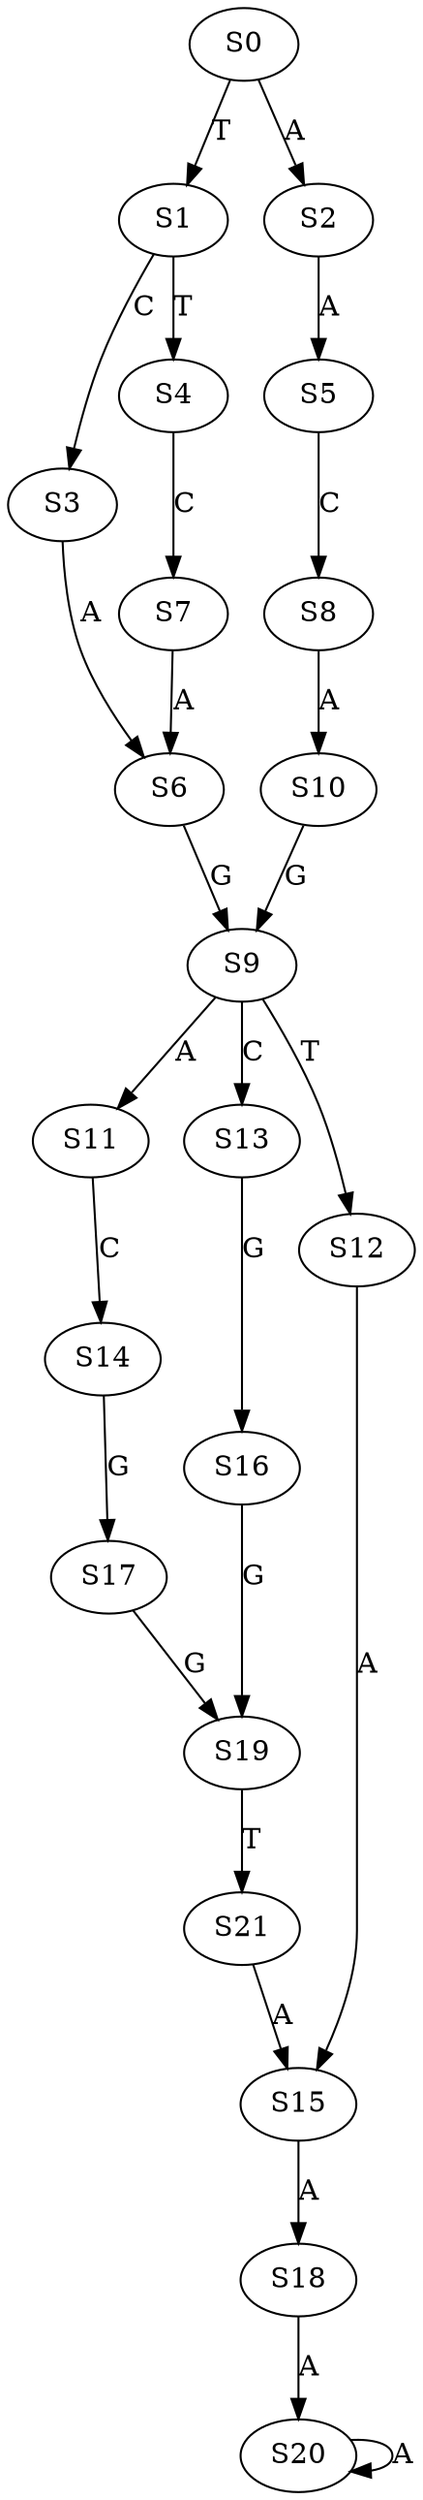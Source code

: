 strict digraph  {
	S0 -> S1 [ label = T ];
	S0 -> S2 [ label = A ];
	S1 -> S3 [ label = C ];
	S1 -> S4 [ label = T ];
	S2 -> S5 [ label = A ];
	S3 -> S6 [ label = A ];
	S4 -> S7 [ label = C ];
	S5 -> S8 [ label = C ];
	S6 -> S9 [ label = G ];
	S7 -> S6 [ label = A ];
	S8 -> S10 [ label = A ];
	S9 -> S11 [ label = A ];
	S9 -> S12 [ label = T ];
	S9 -> S13 [ label = C ];
	S10 -> S9 [ label = G ];
	S11 -> S14 [ label = C ];
	S12 -> S15 [ label = A ];
	S13 -> S16 [ label = G ];
	S14 -> S17 [ label = G ];
	S15 -> S18 [ label = A ];
	S16 -> S19 [ label = G ];
	S17 -> S19 [ label = G ];
	S18 -> S20 [ label = A ];
	S19 -> S21 [ label = T ];
	S20 -> S20 [ label = A ];
	S21 -> S15 [ label = A ];
}
